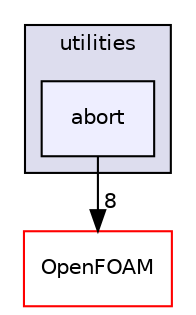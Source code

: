 digraph "src/postProcessing/functionObjects/utilities/abort" {
  bgcolor=transparent;
  compound=true
  node [ fontsize="10", fontname="Helvetica"];
  edge [ labelfontsize="10", labelfontname="Helvetica"];
  subgraph clusterdir_5fa51d5799d140e0f60107297bff2985 {
    graph [ bgcolor="#ddddee", pencolor="black", label="utilities" fontname="Helvetica", fontsize="10", URL="dir_5fa51d5799d140e0f60107297bff2985.html"]
  dir_c744085047955d169d1edc2977b53120 [shape=box, label="abort", style="filled", fillcolor="#eeeeff", pencolor="black", URL="dir_c744085047955d169d1edc2977b53120.html"];
  }
  dir_c5473ff19b20e6ec4dfe5c310b3778a8 [shape=box label="OpenFOAM" color="red" URL="dir_c5473ff19b20e6ec4dfe5c310b3778a8.html"];
  dir_c744085047955d169d1edc2977b53120->dir_c5473ff19b20e6ec4dfe5c310b3778a8 [headlabel="8", labeldistance=1.5 headhref="dir_002513_001898.html"];
}
